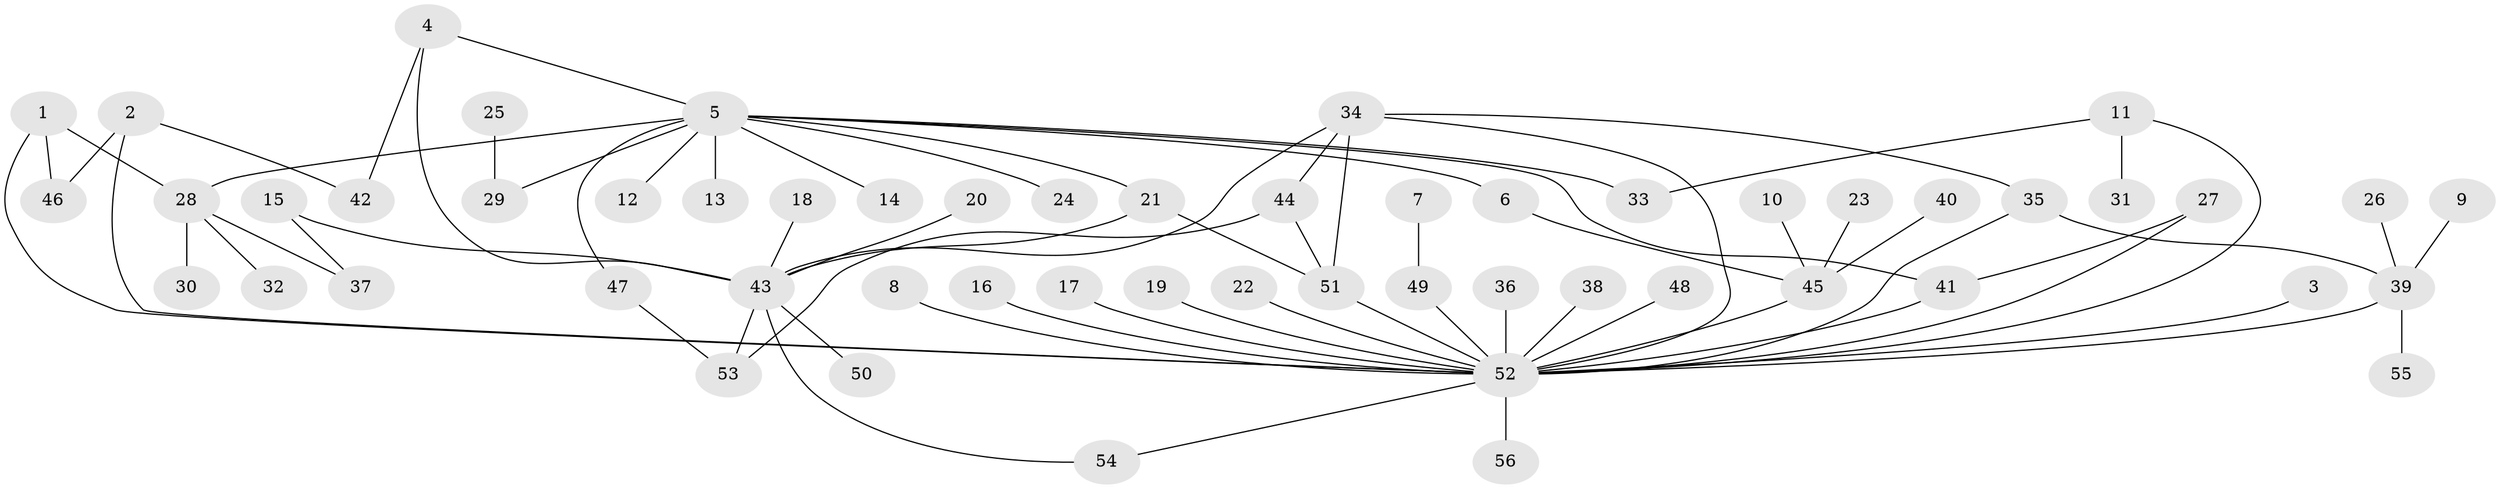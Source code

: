 // original degree distribution, {3: 0.09174311926605505, 15: 0.009174311926605505, 4: 0.045871559633027525, 5: 0.05504587155963303, 25: 0.009174311926605505, 6: 0.01834862385321101, 7: 0.009174311926605505, 2: 0.2018348623853211, 1: 0.5504587155963303, 11: 0.009174311926605505}
// Generated by graph-tools (version 1.1) at 2025/01/03/09/25 03:01:40]
// undirected, 56 vertices, 72 edges
graph export_dot {
graph [start="1"]
  node [color=gray90,style=filled];
  1;
  2;
  3;
  4;
  5;
  6;
  7;
  8;
  9;
  10;
  11;
  12;
  13;
  14;
  15;
  16;
  17;
  18;
  19;
  20;
  21;
  22;
  23;
  24;
  25;
  26;
  27;
  28;
  29;
  30;
  31;
  32;
  33;
  34;
  35;
  36;
  37;
  38;
  39;
  40;
  41;
  42;
  43;
  44;
  45;
  46;
  47;
  48;
  49;
  50;
  51;
  52;
  53;
  54;
  55;
  56;
  1 -- 28 [weight=1.0];
  1 -- 46 [weight=1.0];
  1 -- 52 [weight=1.0];
  2 -- 42 [weight=1.0];
  2 -- 46 [weight=1.0];
  2 -- 52 [weight=1.0];
  3 -- 52 [weight=1.0];
  4 -- 5 [weight=1.0];
  4 -- 42 [weight=1.0];
  4 -- 43 [weight=1.0];
  5 -- 6 [weight=1.0];
  5 -- 12 [weight=1.0];
  5 -- 13 [weight=1.0];
  5 -- 14 [weight=1.0];
  5 -- 21 [weight=1.0];
  5 -- 24 [weight=1.0];
  5 -- 28 [weight=2.0];
  5 -- 29 [weight=1.0];
  5 -- 33 [weight=1.0];
  5 -- 41 [weight=1.0];
  5 -- 47 [weight=1.0];
  6 -- 45 [weight=1.0];
  7 -- 49 [weight=1.0];
  8 -- 52 [weight=1.0];
  9 -- 39 [weight=1.0];
  10 -- 45 [weight=1.0];
  11 -- 31 [weight=1.0];
  11 -- 33 [weight=1.0];
  11 -- 52 [weight=1.0];
  15 -- 37 [weight=1.0];
  15 -- 43 [weight=1.0];
  16 -- 52 [weight=1.0];
  17 -- 52 [weight=1.0];
  18 -- 43 [weight=1.0];
  19 -- 52 [weight=1.0];
  20 -- 43 [weight=1.0];
  21 -- 43 [weight=1.0];
  21 -- 51 [weight=1.0];
  22 -- 52 [weight=1.0];
  23 -- 45 [weight=1.0];
  25 -- 29 [weight=1.0];
  26 -- 39 [weight=1.0];
  27 -- 41 [weight=1.0];
  27 -- 52 [weight=1.0];
  28 -- 30 [weight=1.0];
  28 -- 32 [weight=1.0];
  28 -- 37 [weight=1.0];
  34 -- 35 [weight=1.0];
  34 -- 43 [weight=1.0];
  34 -- 44 [weight=1.0];
  34 -- 51 [weight=1.0];
  34 -- 52 [weight=1.0];
  35 -- 39 [weight=1.0];
  35 -- 52 [weight=1.0];
  36 -- 52 [weight=1.0];
  38 -- 52 [weight=1.0];
  39 -- 52 [weight=1.0];
  39 -- 55 [weight=1.0];
  40 -- 45 [weight=1.0];
  41 -- 52 [weight=1.0];
  43 -- 50 [weight=1.0];
  43 -- 53 [weight=1.0];
  43 -- 54 [weight=1.0];
  44 -- 51 [weight=1.0];
  44 -- 53 [weight=1.0];
  45 -- 52 [weight=1.0];
  47 -- 53 [weight=1.0];
  48 -- 52 [weight=1.0];
  49 -- 52 [weight=1.0];
  51 -- 52 [weight=1.0];
  52 -- 54 [weight=1.0];
  52 -- 56 [weight=1.0];
}
